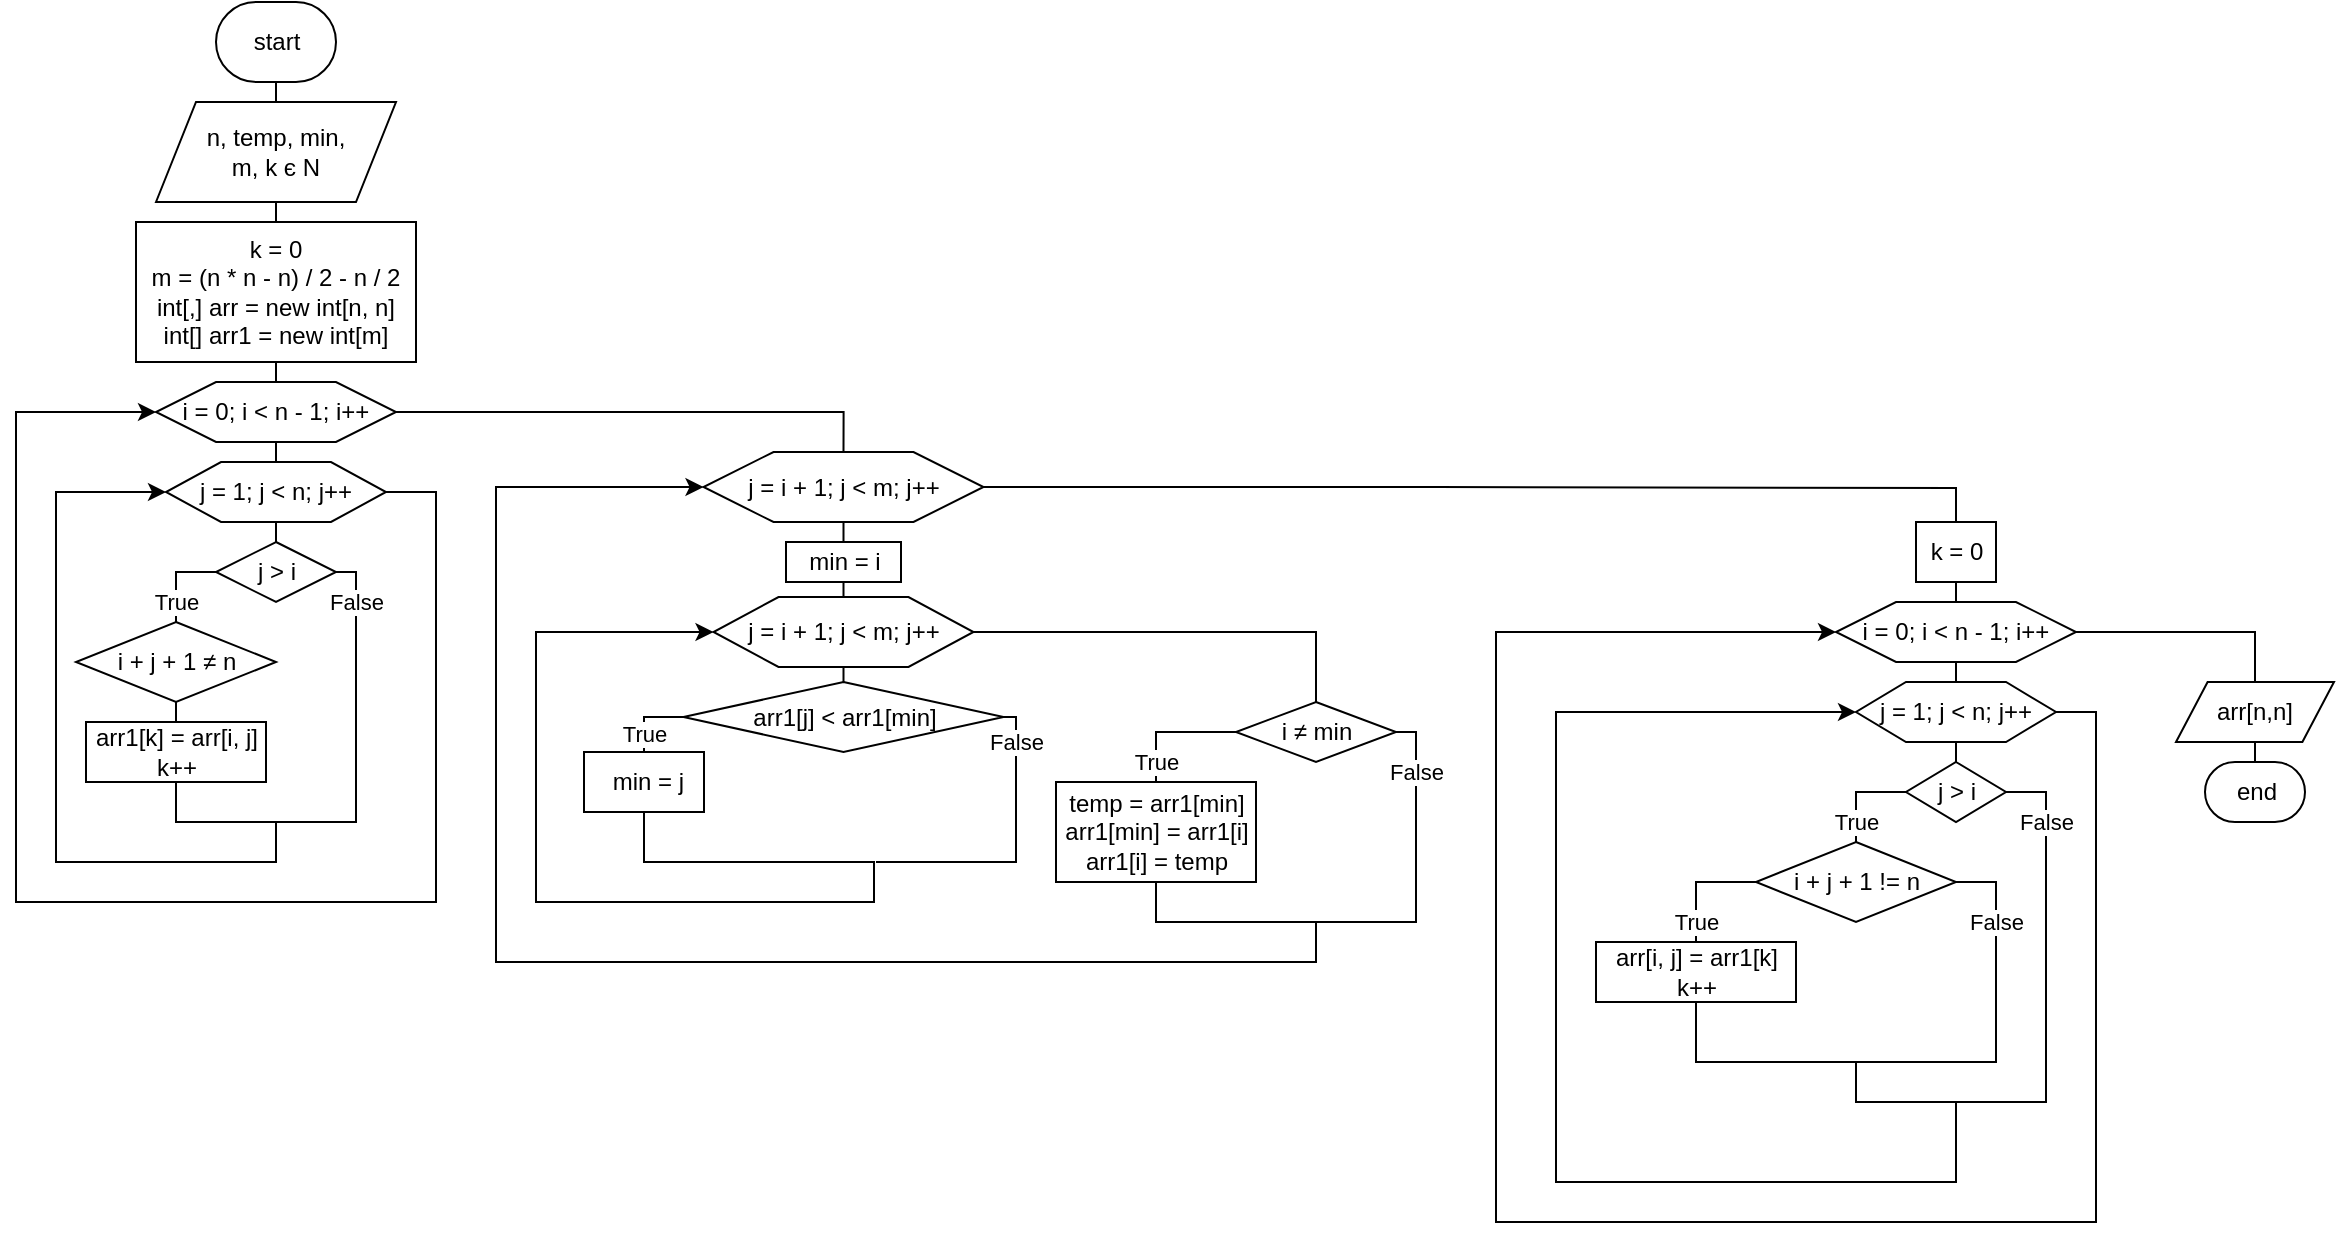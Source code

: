 <mxfile version="15.4.0" type="device"><diagram id="NwT3F25YLjGV65Ur85zx" name="Сторінка-1"><mxGraphModel dx="1564" dy="2163" grid="1" gridSize="10" guides="1" tooltips="1" connect="1" arrows="1" fold="1" page="1" pageScale="1" pageWidth="827" pageHeight="1169" math="0" shadow="0"><root><mxCell id="0"/><mxCell id="1" parent="0"/><mxCell id="Em_HY2xv-zSSnNhUXBeC-4" style="edgeStyle=orthogonalEdgeStyle;rounded=0;orthogonalLoop=1;jettySize=auto;html=1;exitX=0.5;exitY=0.5;exitDx=0;exitDy=20;exitPerimeter=0;entryX=0.5;entryY=0;entryDx=0;entryDy=0;endArrow=none;endFill=0;" edge="1" parent="1" source="Em_HY2xv-zSSnNhUXBeC-2" target="Em_HY2xv-zSSnNhUXBeC-3"><mxGeometry relative="1" as="geometry"/></mxCell><mxCell id="Em_HY2xv-zSSnNhUXBeC-2" value="start" style="html=1;dashed=0;whitespace=wrap;shape=mxgraph.dfd.start" vertex="1" parent="1"><mxGeometry x="230" y="-1120" width="60" height="40" as="geometry"/></mxCell><mxCell id="Em_HY2xv-zSSnNhUXBeC-6" style="edgeStyle=orthogonalEdgeStyle;rounded=0;orthogonalLoop=1;jettySize=auto;html=1;exitX=0.5;exitY=1;exitDx=0;exitDy=0;entryX=0.5;entryY=0;entryDx=0;entryDy=0;endArrow=none;endFill=0;" edge="1" parent="1" source="Em_HY2xv-zSSnNhUXBeC-3" target="Em_HY2xv-zSSnNhUXBeC-5"><mxGeometry relative="1" as="geometry"/></mxCell><mxCell id="Em_HY2xv-zSSnNhUXBeC-3" value="n, temp, min, &lt;br&gt;m,&amp;nbsp;k є N" style="shape=parallelogram;perimeter=parallelogramPerimeter;whiteSpace=wrap;html=1;fixedSize=1;" vertex="1" parent="1"><mxGeometry x="200" y="-1070" width="120" height="50" as="geometry"/></mxCell><mxCell id="Em_HY2xv-zSSnNhUXBeC-9" style="edgeStyle=orthogonalEdgeStyle;rounded=0;orthogonalLoop=1;jettySize=auto;html=1;exitX=0.5;exitY=1;exitDx=0;exitDy=0;entryX=0.5;entryY=0;entryDx=0;entryDy=0;endArrow=none;endFill=0;" edge="1" parent="1" source="Em_HY2xv-zSSnNhUXBeC-5" target="Em_HY2xv-zSSnNhUXBeC-8"><mxGeometry relative="1" as="geometry"/></mxCell><mxCell id="Em_HY2xv-zSSnNhUXBeC-5" value="&lt;span&gt;&lt;div&gt;k = 0&lt;/div&gt;&lt;div&gt;m = (n * n - n) / 2 - n / 2&lt;br&gt;&lt;/div&gt;&lt;div&gt;int[,] arr = new int[n, n]&lt;/div&gt;&lt;div&gt;int[] arr1 = new int[m]&lt;/div&gt;&lt;/span&gt;" style="rounded=0;whiteSpace=wrap;html=1;" vertex="1" parent="1"><mxGeometry x="190" y="-1010" width="140" height="70" as="geometry"/></mxCell><mxCell id="Em_HY2xv-zSSnNhUXBeC-11" style="edgeStyle=orthogonalEdgeStyle;rounded=0;orthogonalLoop=1;jettySize=auto;html=1;exitX=0.5;exitY=1;exitDx=0;exitDy=0;entryX=0.5;entryY=0;entryDx=0;entryDy=0;endArrow=none;endFill=0;" edge="1" parent="1" source="Em_HY2xv-zSSnNhUXBeC-8" target="Em_HY2xv-zSSnNhUXBeC-10"><mxGeometry relative="1" as="geometry"/></mxCell><mxCell id="Em_HY2xv-zSSnNhUXBeC-52" style="edgeStyle=orthogonalEdgeStyle;rounded=0;orthogonalLoop=1;jettySize=auto;html=1;exitX=1;exitY=0.5;exitDx=0;exitDy=0;entryX=0.5;entryY=0;entryDx=0;entryDy=0;endArrow=none;endFill=0;" edge="1" parent="1" source="Em_HY2xv-zSSnNhUXBeC-8" target="Em_HY2xv-zSSnNhUXBeC-39"><mxGeometry relative="1" as="geometry"/></mxCell><mxCell id="Em_HY2xv-zSSnNhUXBeC-8" value="&lt;span style=&quot;text-align: left&quot;&gt;i = 0; i &amp;lt; n - 1; i++&lt;/span&gt;" style="shape=hexagon;perimeter=hexagonPerimeter2;whiteSpace=wrap;html=1;size=0.25" vertex="1" parent="1"><mxGeometry x="200" y="-930" width="120" height="30" as="geometry"/></mxCell><mxCell id="Em_HY2xv-zSSnNhUXBeC-13" style="edgeStyle=orthogonalEdgeStyle;rounded=0;orthogonalLoop=1;jettySize=auto;html=1;exitX=0.5;exitY=1;exitDx=0;exitDy=0;entryX=0.5;entryY=0;entryDx=0;entryDy=0;endArrow=none;endFill=0;" edge="1" parent="1" source="Em_HY2xv-zSSnNhUXBeC-10" target="Em_HY2xv-zSSnNhUXBeC-12"><mxGeometry relative="1" as="geometry"/></mxCell><mxCell id="Em_HY2xv-zSSnNhUXBeC-28" style="edgeStyle=orthogonalEdgeStyle;rounded=0;orthogonalLoop=1;jettySize=auto;html=1;exitX=1;exitY=0.5;exitDx=0;exitDy=0;endArrow=classic;endFill=1;entryX=0;entryY=0.5;entryDx=0;entryDy=0;" edge="1" parent="1" source="Em_HY2xv-zSSnNhUXBeC-10" target="Em_HY2xv-zSSnNhUXBeC-8"><mxGeometry relative="1" as="geometry"><mxPoint x="160" y="-910" as="targetPoint"/><Array as="points"><mxPoint x="340" y="-875"/><mxPoint x="340" y="-670"/><mxPoint x="130" y="-670"/><mxPoint x="130" y="-915"/></Array></mxGeometry></mxCell><mxCell id="Em_HY2xv-zSSnNhUXBeC-10" value="&lt;span style=&quot;text-align: left&quot;&gt;j = 1; j &amp;lt; n; j++&lt;/span&gt;" style="shape=hexagon;perimeter=hexagonPerimeter2;whiteSpace=wrap;html=1;size=0.25;" vertex="1" parent="1"><mxGeometry x="205" y="-890" width="110" height="30" as="geometry"/></mxCell><mxCell id="Em_HY2xv-zSSnNhUXBeC-24" value="False" style="edgeStyle=orthogonalEdgeStyle;rounded=0;orthogonalLoop=1;jettySize=auto;html=1;exitX=1;exitY=0.5;exitDx=0;exitDy=0;endArrow=none;endFill=0;" edge="1" parent="1" source="Em_HY2xv-zSSnNhUXBeC-12"><mxGeometry x="-0.767" relative="1" as="geometry"><mxPoint x="240" y="-690" as="targetPoint"/><Array as="points"><mxPoint x="300" y="-835"/><mxPoint x="300" y="-710"/><mxPoint x="260" y="-710"/><mxPoint x="260" y="-690"/></Array><mxPoint as="offset"/></mxGeometry></mxCell><mxCell id="Em_HY2xv-zSSnNhUXBeC-27" value="True" style="edgeStyle=orthogonalEdgeStyle;rounded=0;orthogonalLoop=1;jettySize=auto;html=1;exitX=0;exitY=0.5;exitDx=0;exitDy=0;entryX=0.5;entryY=0;entryDx=0;entryDy=0;endArrow=none;endFill=0;" edge="1" parent="1" source="Em_HY2xv-zSSnNhUXBeC-12" target="Em_HY2xv-zSSnNhUXBeC-18"><mxGeometry x="0.556" relative="1" as="geometry"><mxPoint as="offset"/></mxGeometry></mxCell><mxCell id="Em_HY2xv-zSSnNhUXBeC-12" value="&lt;span style=&quot;text-align: left&quot;&gt;j &amp;gt; i&lt;/span&gt;" style="shape=rhombus;html=1;dashed=0;whitespace=wrap;perimeter=rhombusPerimeter;" vertex="1" parent="1"><mxGeometry x="230" y="-850" width="60" height="30" as="geometry"/></mxCell><mxCell id="Em_HY2xv-zSSnNhUXBeC-21" style="edgeStyle=orthogonalEdgeStyle;rounded=0;orthogonalLoop=1;jettySize=auto;html=1;exitX=0.5;exitY=1;exitDx=0;exitDy=0;entryX=0;entryY=0.5;entryDx=0;entryDy=0;endArrow=classic;endFill=1;" edge="1" parent="1" source="Em_HY2xv-zSSnNhUXBeC-16" target="Em_HY2xv-zSSnNhUXBeC-10"><mxGeometry relative="1" as="geometry"><Array as="points"><mxPoint x="210" y="-710"/><mxPoint x="260" y="-710"/><mxPoint x="260" y="-690"/><mxPoint x="150" y="-690"/><mxPoint x="150" y="-875"/></Array></mxGeometry></mxCell><mxCell id="Em_HY2xv-zSSnNhUXBeC-16" value="&lt;span style=&quot;text-align: left&quot;&gt;arr1[k] = arr[i, j]&lt;br&gt;&lt;/span&gt;&lt;span style=&quot;text-align: left&quot;&gt;k++&lt;/span&gt;" style="html=1;dashed=0;whitespace=wrap;" vertex="1" parent="1"><mxGeometry x="165" y="-760" width="90" height="30" as="geometry"/></mxCell><mxCell id="Em_HY2xv-zSSnNhUXBeC-20" style="edgeStyle=orthogonalEdgeStyle;rounded=0;orthogonalLoop=1;jettySize=auto;html=1;exitX=0.5;exitY=1;exitDx=0;exitDy=0;entryX=0.5;entryY=0;entryDx=0;entryDy=0;endArrow=none;endFill=0;" edge="1" parent="1" source="Em_HY2xv-zSSnNhUXBeC-18" target="Em_HY2xv-zSSnNhUXBeC-16"><mxGeometry relative="1" as="geometry"/></mxCell><mxCell id="Em_HY2xv-zSSnNhUXBeC-18" value="&lt;span style=&quot;text-align: left&quot;&gt;i + j + 1&amp;nbsp;&lt;/span&gt;≠&amp;nbsp;&lt;span style=&quot;text-align: left&quot;&gt;n&lt;/span&gt;" style="shape=rhombus;html=1;dashed=0;whitespace=wrap;perimeter=rhombusPerimeter;" vertex="1" parent="1"><mxGeometry x="160" y="-810" width="100" height="40" as="geometry"/></mxCell><mxCell id="Em_HY2xv-zSSnNhUXBeC-41" style="edgeStyle=orthogonalEdgeStyle;rounded=0;orthogonalLoop=1;jettySize=auto;html=1;exitX=0.5;exitY=1;exitDx=0;exitDy=0;entryX=0.5;entryY=0;entryDx=0;entryDy=0;endArrow=none;endFill=0;" edge="1" parent="1" source="Em_HY2xv-zSSnNhUXBeC-33" target="Em_HY2xv-zSSnNhUXBeC-35"><mxGeometry relative="1" as="geometry"/></mxCell><mxCell id="Em_HY2xv-zSSnNhUXBeC-33" value="min = i" style="html=1;dashed=0;whitespace=wrap;" vertex="1" parent="1"><mxGeometry x="515" y="-850" width="57.5" height="20" as="geometry"/></mxCell><mxCell id="Em_HY2xv-zSSnNhUXBeC-43" style="edgeStyle=orthogonalEdgeStyle;rounded=0;orthogonalLoop=1;jettySize=auto;html=1;exitX=0.5;exitY=1;exitDx=0;exitDy=0;entryX=0.5;entryY=0;entryDx=0;entryDy=0;endArrow=none;endFill=0;" edge="1" parent="1" source="Em_HY2xv-zSSnNhUXBeC-35" target="Em_HY2xv-zSSnNhUXBeC-42"><mxGeometry relative="1" as="geometry"/></mxCell><mxCell id="Em_HY2xv-zSSnNhUXBeC-82" style="edgeStyle=orthogonalEdgeStyle;rounded=0;orthogonalLoop=1;jettySize=auto;html=1;exitX=1;exitY=0.5;exitDx=0;exitDy=0;entryX=0.5;entryY=0;entryDx=0;entryDy=0;endArrow=none;endFill=0;" edge="1" parent="1" source="Em_HY2xv-zSSnNhUXBeC-35" target="Em_HY2xv-zSSnNhUXBeC-48"><mxGeometry relative="1" as="geometry"/></mxCell><mxCell id="Em_HY2xv-zSSnNhUXBeC-35" value="&lt;span style=&quot;text-align: left&quot;&gt;j = i + 1; j &amp;lt; m; j++&lt;/span&gt;" style="shape=hexagon;perimeter=hexagonPerimeter2;whiteSpace=wrap;html=1;size=0.25" vertex="1" parent="1"><mxGeometry x="478.75" y="-822.5" width="130" height="35" as="geometry"/></mxCell><mxCell id="Em_HY2xv-zSSnNhUXBeC-40" style="edgeStyle=orthogonalEdgeStyle;rounded=0;orthogonalLoop=1;jettySize=auto;html=1;exitX=0.5;exitY=1;exitDx=0;exitDy=0;entryX=0.5;entryY=0;entryDx=0;entryDy=0;endArrow=none;endFill=0;" edge="1" parent="1" source="Em_HY2xv-zSSnNhUXBeC-39" target="Em_HY2xv-zSSnNhUXBeC-33"><mxGeometry relative="1" as="geometry"/></mxCell><mxCell id="Em_HY2xv-zSSnNhUXBeC-58" style="edgeStyle=orthogonalEdgeStyle;rounded=0;orthogonalLoop=1;jettySize=auto;html=1;exitX=1;exitY=0.5;exitDx=0;exitDy=0;entryX=0.5;entryY=0;entryDx=0;entryDy=0;endArrow=none;endFill=0;" edge="1" parent="1" source="Em_HY2xv-zSSnNhUXBeC-39" target="Em_HY2xv-zSSnNhUXBeC-56"><mxGeometry relative="1" as="geometry"><Array as="points"><mxPoint x="840" y="-877"/><mxPoint x="1070" y="-877"/></Array></mxGeometry></mxCell><mxCell id="Em_HY2xv-zSSnNhUXBeC-39" value="&lt;span style=&quot;text-align: left&quot;&gt;j = i + 1; j &amp;lt; m; j++&lt;/span&gt;" style="shape=hexagon;perimeter=hexagonPerimeter2;whiteSpace=wrap;html=1;size=0.25" vertex="1" parent="1"><mxGeometry x="473.75" y="-895" width="140" height="35" as="geometry"/></mxCell><mxCell id="Em_HY2xv-zSSnNhUXBeC-45" value="True" style="edgeStyle=orthogonalEdgeStyle;rounded=0;orthogonalLoop=1;jettySize=auto;html=1;exitX=0;exitY=0.5;exitDx=0;exitDy=0;entryX=0.5;entryY=0;entryDx=0;entryDy=0;endArrow=none;endFill=0;" edge="1" parent="1" source="Em_HY2xv-zSSnNhUXBeC-42" target="Em_HY2xv-zSSnNhUXBeC-44"><mxGeometry x="0.515" relative="1" as="geometry"><mxPoint as="offset"/></mxGeometry></mxCell><mxCell id="Em_HY2xv-zSSnNhUXBeC-47" value="False" style="edgeStyle=orthogonalEdgeStyle;rounded=0;orthogonalLoop=1;jettySize=auto;html=1;exitX=1;exitY=0.5;exitDx=0;exitDy=0;endArrow=none;endFill=0;" edge="1" parent="1" source="Em_HY2xv-zSSnNhUXBeC-42"><mxGeometry x="-0.748" relative="1" as="geometry"><mxPoint x="560" y="-690" as="targetPoint"/><Array as="points"><mxPoint x="630" y="-762"/><mxPoint x="630" y="-690"/></Array><mxPoint as="offset"/></mxGeometry></mxCell><mxCell id="Em_HY2xv-zSSnNhUXBeC-42" value="&lt;span style=&quot;text-align: left&quot;&gt;arr1[j] &amp;lt; arr1[min]&lt;/span&gt;" style="shape=rhombus;html=1;dashed=0;whitespace=wrap;perimeter=rhombusPerimeter;" vertex="1" parent="1"><mxGeometry x="463.75" y="-780" width="160" height="35" as="geometry"/></mxCell><mxCell id="Em_HY2xv-zSSnNhUXBeC-46" style="edgeStyle=orthogonalEdgeStyle;rounded=0;orthogonalLoop=1;jettySize=auto;html=1;exitX=0.5;exitY=1;exitDx=0;exitDy=0;entryX=0;entryY=0.5;entryDx=0;entryDy=0;endArrow=classic;endFill=1;" edge="1" parent="1" source="Em_HY2xv-zSSnNhUXBeC-44" target="Em_HY2xv-zSSnNhUXBeC-35"><mxGeometry relative="1" as="geometry"><Array as="points"><mxPoint x="444" y="-690"/><mxPoint x="559" y="-690"/><mxPoint x="559" y="-670"/><mxPoint x="390" y="-670"/><mxPoint x="390" y="-805"/></Array></mxGeometry></mxCell><mxCell id="Em_HY2xv-zSSnNhUXBeC-44" value="&lt;span style=&quot;text-align: left&quot;&gt;&amp;nbsp;min = j&lt;/span&gt;" style="html=1;dashed=0;whitespace=wrap;" vertex="1" parent="1"><mxGeometry x="414" y="-745" width="60" height="30" as="geometry"/></mxCell><mxCell id="Em_HY2xv-zSSnNhUXBeC-53" value="True" style="edgeStyle=orthogonalEdgeStyle;rounded=0;orthogonalLoop=1;jettySize=auto;html=1;exitX=0;exitY=0.5;exitDx=0;exitDy=0;entryX=0.5;entryY=0;entryDx=0;entryDy=0;endArrow=none;endFill=0;" edge="1" parent="1" source="Em_HY2xv-zSSnNhUXBeC-48" target="Em_HY2xv-zSSnNhUXBeC-50"><mxGeometry x="0.692" relative="1" as="geometry"><Array as="points"><mxPoint x="700" y="-755"/></Array><mxPoint as="offset"/></mxGeometry></mxCell><mxCell id="Em_HY2xv-zSSnNhUXBeC-55" value="False" style="edgeStyle=orthogonalEdgeStyle;rounded=0;orthogonalLoop=1;jettySize=auto;html=1;exitX=1;exitY=0.5;exitDx=0;exitDy=0;endArrow=none;endFill=0;" edge="1" parent="1" source="Em_HY2xv-zSSnNhUXBeC-48"><mxGeometry x="-0.655" relative="1" as="geometry"><mxPoint x="780" y="-640" as="targetPoint"/><Array as="points"><mxPoint x="830" y="-755"/><mxPoint x="830" y="-660"/><mxPoint x="780" y="-660"/><mxPoint x="780" y="-640"/></Array><mxPoint as="offset"/></mxGeometry></mxCell><mxCell id="Em_HY2xv-zSSnNhUXBeC-48" value="&lt;span style=&quot;text-align: left&quot;&gt;i&amp;nbsp;&lt;/span&gt;≠&amp;nbsp;&lt;span style=&quot;text-align: left&quot;&gt;min&lt;/span&gt;" style="shape=rhombus;html=1;dashed=0;whitespace=wrap;perimeter=rhombusPerimeter;" vertex="1" parent="1"><mxGeometry x="740" y="-770" width="80" height="30" as="geometry"/></mxCell><mxCell id="Em_HY2xv-zSSnNhUXBeC-54" style="edgeStyle=orthogonalEdgeStyle;rounded=0;orthogonalLoop=1;jettySize=auto;html=1;exitX=0.5;exitY=1;exitDx=0;exitDy=0;entryX=0;entryY=0.5;entryDx=0;entryDy=0;endArrow=classic;endFill=1;" edge="1" parent="1" source="Em_HY2xv-zSSnNhUXBeC-50" target="Em_HY2xv-zSSnNhUXBeC-39"><mxGeometry relative="1" as="geometry"><Array as="points"><mxPoint x="700" y="-660"/><mxPoint x="780" y="-660"/><mxPoint x="780" y="-640"/><mxPoint x="370" y="-640"/><mxPoint x="370" y="-877"/></Array></mxGeometry></mxCell><mxCell id="Em_HY2xv-zSSnNhUXBeC-50" value="&lt;span style=&quot;text-align: left&quot;&gt;temp = arr1[min]&lt;br&gt;&lt;/span&gt;&lt;span style=&quot;text-align: left&quot;&gt;arr1[min] = arr1[i]&lt;br&gt;&lt;/span&gt;&lt;span style=&quot;text-align: left&quot;&gt;arr1[i] = temp&lt;/span&gt;" style="html=1;dashed=0;whitespace=wrap;" vertex="1" parent="1"><mxGeometry x="650" y="-730" width="100" height="50" as="geometry"/></mxCell><mxCell id="Em_HY2xv-zSSnNhUXBeC-63" style="edgeStyle=orthogonalEdgeStyle;rounded=0;orthogonalLoop=1;jettySize=auto;html=1;exitX=0.5;exitY=1;exitDx=0;exitDy=0;endArrow=none;endFill=0;" edge="1" parent="1" source="Em_HY2xv-zSSnNhUXBeC-56" target="Em_HY2xv-zSSnNhUXBeC-59"><mxGeometry relative="1" as="geometry"/></mxCell><mxCell id="Em_HY2xv-zSSnNhUXBeC-56" value="k = 0" style="html=1;dashed=0;whitespace=wrap;" vertex="1" parent="1"><mxGeometry x="1080" y="-860" width="40" height="30" as="geometry"/></mxCell><mxCell id="Em_HY2xv-zSSnNhUXBeC-64" style="edgeStyle=orthogonalEdgeStyle;rounded=0;orthogonalLoop=1;jettySize=auto;html=1;exitX=0.5;exitY=1;exitDx=0;exitDy=0;entryX=0.5;entryY=0;entryDx=0;entryDy=0;endArrow=none;endFill=0;" edge="1" parent="1" source="Em_HY2xv-zSSnNhUXBeC-59" target="Em_HY2xv-zSSnNhUXBeC-61"><mxGeometry relative="1" as="geometry"/></mxCell><mxCell id="Em_HY2xv-zSSnNhUXBeC-79" style="edgeStyle=orthogonalEdgeStyle;rounded=0;orthogonalLoop=1;jettySize=auto;html=1;exitX=1;exitY=0.5;exitDx=0;exitDy=0;endArrow=none;endFill=0;" edge="1" parent="1" source="Em_HY2xv-zSSnNhUXBeC-59" target="Em_HY2xv-zSSnNhUXBeC-78"><mxGeometry relative="1" as="geometry"/></mxCell><mxCell id="Em_HY2xv-zSSnNhUXBeC-59" value="&lt;span style=&quot;text-align: left&quot;&gt;i = 0; i &amp;lt; n - 1; i++&lt;/span&gt;" style="shape=hexagon;perimeter=hexagonPerimeter2;whiteSpace=wrap;html=1;size=0.25" vertex="1" parent="1"><mxGeometry x="1040" y="-820" width="120" height="30" as="geometry"/></mxCell><mxCell id="Em_HY2xv-zSSnNhUXBeC-68" style="edgeStyle=orthogonalEdgeStyle;rounded=0;orthogonalLoop=1;jettySize=auto;html=1;exitX=0.5;exitY=1;exitDx=0;exitDy=0;entryX=0.5;entryY=0;entryDx=0;entryDy=0;endArrow=none;endFill=0;" edge="1" parent="1" source="Em_HY2xv-zSSnNhUXBeC-61" target="Em_HY2xv-zSSnNhUXBeC-67"><mxGeometry relative="1" as="geometry"/></mxCell><mxCell id="Em_HY2xv-zSSnNhUXBeC-77" style="edgeStyle=orthogonalEdgeStyle;rounded=0;orthogonalLoop=1;jettySize=auto;html=1;exitX=1;exitY=0.5;exitDx=0;exitDy=0;entryX=0;entryY=0.5;entryDx=0;entryDy=0;endArrow=classic;endFill=1;" edge="1" parent="1" source="Em_HY2xv-zSSnNhUXBeC-61" target="Em_HY2xv-zSSnNhUXBeC-59"><mxGeometry relative="1" as="geometry"><Array as="points"><mxPoint x="1170" y="-765"/><mxPoint x="1170" y="-510"/><mxPoint x="870" y="-510"/><mxPoint x="870" y="-805"/></Array></mxGeometry></mxCell><mxCell id="Em_HY2xv-zSSnNhUXBeC-61" value="&lt;span style=&quot;text-align: left&quot;&gt;j = 1; j &amp;lt; n; j++&lt;/span&gt;" style="shape=hexagon;perimeter=hexagonPerimeter2;whiteSpace=wrap;html=1;size=0.25" vertex="1" parent="1"><mxGeometry x="1050" y="-780" width="100" height="30" as="geometry"/></mxCell><mxCell id="Em_HY2xv-zSSnNhUXBeC-65" style="edgeStyle=orthogonalEdgeStyle;rounded=0;orthogonalLoop=1;jettySize=auto;html=1;exitX=1;exitY=0.5;exitDx=0;exitDy=0;entryX=1;entryY=0.25;entryDx=0;entryDy=0;endArrow=none;endFill=0;" edge="1" parent="1" source="Em_HY2xv-zSSnNhUXBeC-56" target="Em_HY2xv-zSSnNhUXBeC-56"><mxGeometry relative="1" as="geometry"/></mxCell><mxCell id="Em_HY2xv-zSSnNhUXBeC-70" value="True" style="edgeStyle=orthogonalEdgeStyle;rounded=0;orthogonalLoop=1;jettySize=auto;html=1;exitX=0;exitY=0.5;exitDx=0;exitDy=0;entryX=0.5;entryY=0;entryDx=0;entryDy=0;endArrow=none;endFill=0;" edge="1" parent="1" source="Em_HY2xv-zSSnNhUXBeC-67" target="Em_HY2xv-zSSnNhUXBeC-69"><mxGeometry x="0.6" relative="1" as="geometry"><mxPoint as="offset"/></mxGeometry></mxCell><mxCell id="Em_HY2xv-zSSnNhUXBeC-76" value="False" style="edgeStyle=orthogonalEdgeStyle;rounded=0;orthogonalLoop=1;jettySize=auto;html=1;exitX=1;exitY=0.5;exitDx=0;exitDy=0;endArrow=none;endFill=0;" edge="1" parent="1" source="Em_HY2xv-zSSnNhUXBeC-67"><mxGeometry x="-0.731" relative="1" as="geometry"><mxPoint x="1100" y="-530" as="targetPoint"/><Array as="points"><mxPoint x="1145" y="-725"/><mxPoint x="1145" y="-570"/><mxPoint x="1100" y="-570"/></Array><mxPoint as="offset"/></mxGeometry></mxCell><mxCell id="Em_HY2xv-zSSnNhUXBeC-67" value="&lt;span style=&quot;text-align: left&quot;&gt;j &amp;gt; i&lt;/span&gt;" style="shape=rhombus;html=1;dashed=0;whitespace=wrap;perimeter=rhombusPerimeter;" vertex="1" parent="1"><mxGeometry x="1075" y="-740" width="50" height="30" as="geometry"/></mxCell><mxCell id="Em_HY2xv-zSSnNhUXBeC-72" value="True" style="edgeStyle=orthogonalEdgeStyle;rounded=0;orthogonalLoop=1;jettySize=auto;html=1;exitX=0;exitY=0.5;exitDx=0;exitDy=0;endArrow=none;endFill=0;" edge="1" parent="1" source="Em_HY2xv-zSSnNhUXBeC-69" target="Em_HY2xv-zSSnNhUXBeC-71"><mxGeometry x="0.666" relative="1" as="geometry"><mxPoint as="offset"/></mxGeometry></mxCell><mxCell id="Em_HY2xv-zSSnNhUXBeC-74" value="False" style="edgeStyle=orthogonalEdgeStyle;rounded=0;orthogonalLoop=1;jettySize=auto;html=1;exitX=1;exitY=0.5;exitDx=0;exitDy=0;endArrow=none;endFill=0;" edge="1" parent="1" source="Em_HY2xv-zSSnNhUXBeC-69"><mxGeometry x="-0.6" relative="1" as="geometry"><mxPoint x="1050" y="-570" as="targetPoint"/><Array as="points"><mxPoint x="1120" y="-680"/><mxPoint x="1120" y="-590"/><mxPoint x="1050" y="-590"/></Array><mxPoint as="offset"/></mxGeometry></mxCell><mxCell id="Em_HY2xv-zSSnNhUXBeC-69" value="&lt;span style=&quot;text-align: left&quot;&gt;i + j + 1 != n&lt;/span&gt;" style="shape=rhombus;html=1;dashed=0;whitespace=wrap;perimeter=rhombusPerimeter;" vertex="1" parent="1"><mxGeometry x="1000" y="-700" width="100" height="40" as="geometry"/></mxCell><mxCell id="Em_HY2xv-zSSnNhUXBeC-73" style="edgeStyle=orthogonalEdgeStyle;rounded=0;orthogonalLoop=1;jettySize=auto;html=1;exitX=0.5;exitY=1;exitDx=0;exitDy=0;endArrow=classic;endFill=1;entryX=0;entryY=0.5;entryDx=0;entryDy=0;" edge="1" parent="1" source="Em_HY2xv-zSSnNhUXBeC-71" target="Em_HY2xv-zSSnNhUXBeC-61"><mxGeometry relative="1" as="geometry"><mxPoint x="1180" y="-700" as="targetPoint"/><Array as="points"><mxPoint x="970" y="-590"/><mxPoint x="1050" y="-590"/><mxPoint x="1050" y="-570"/><mxPoint x="1100" y="-570"/><mxPoint x="1100" y="-530"/><mxPoint x="900" y="-530"/><mxPoint x="900" y="-765"/></Array></mxGeometry></mxCell><mxCell id="Em_HY2xv-zSSnNhUXBeC-71" value="&lt;span style=&quot;text-align: left&quot;&gt;arr[i, j] = arr1[k]&lt;br&gt;&lt;/span&gt;&lt;span style=&quot;text-align: left&quot;&gt;k++&lt;/span&gt;" style="html=1;dashed=0;whitespace=wrap;" vertex="1" parent="1"><mxGeometry x="920" y="-650" width="100" height="30" as="geometry"/></mxCell><mxCell id="Em_HY2xv-zSSnNhUXBeC-81" style="edgeStyle=orthogonalEdgeStyle;rounded=0;orthogonalLoop=1;jettySize=auto;html=1;exitX=0.5;exitY=1;exitDx=0;exitDy=0;entryX=0.5;entryY=0.5;entryDx=0;entryDy=-15;entryPerimeter=0;endArrow=none;endFill=0;" edge="1" parent="1" source="Em_HY2xv-zSSnNhUXBeC-78" target="Em_HY2xv-zSSnNhUXBeC-80"><mxGeometry relative="1" as="geometry"/></mxCell><mxCell id="Em_HY2xv-zSSnNhUXBeC-78" value="arr[n,n]" style="shape=parallelogram;perimeter=parallelogramPerimeter;whiteSpace=wrap;html=1;dashed=0;" vertex="1" parent="1"><mxGeometry x="1210" y="-780" width="79" height="30" as="geometry"/></mxCell><mxCell id="Em_HY2xv-zSSnNhUXBeC-80" value="end" style="html=1;dashed=0;whitespace=wrap;shape=mxgraph.dfd.start" vertex="1" parent="1"><mxGeometry x="1224.5" y="-740" width="50" height="30" as="geometry"/></mxCell></root></mxGraphModel></diagram></mxfile>